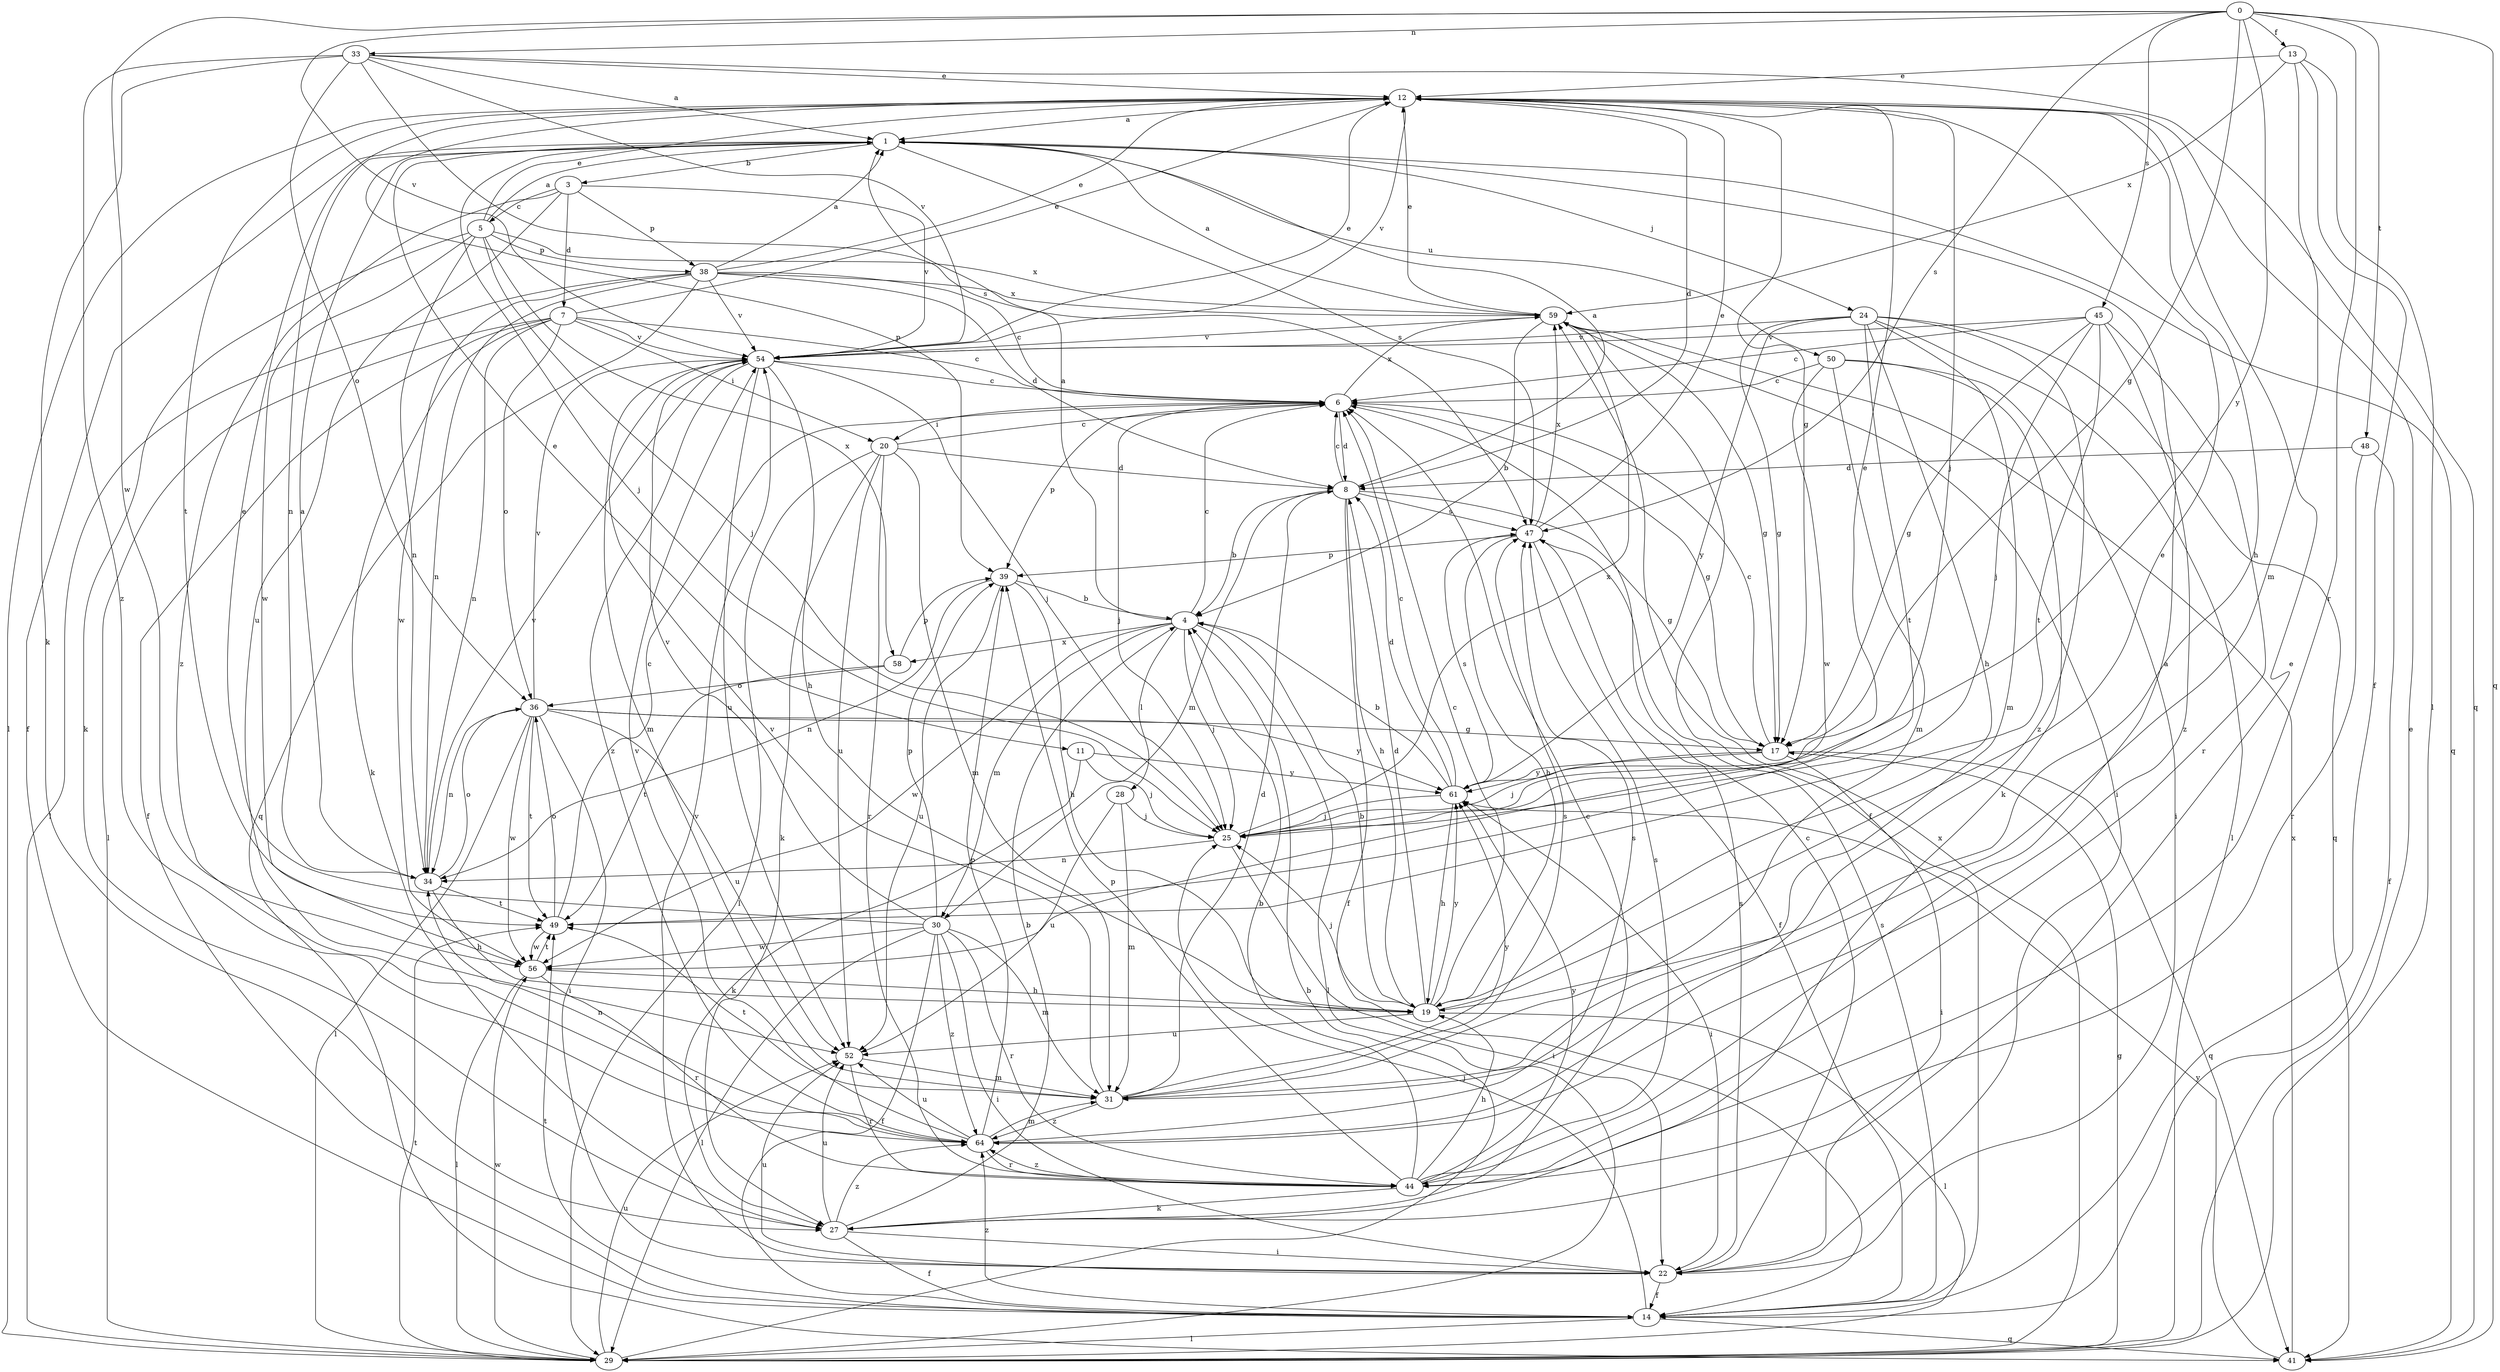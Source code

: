 strict digraph  {
0;
1;
3;
4;
5;
6;
7;
8;
11;
12;
13;
14;
17;
19;
20;
22;
24;
25;
27;
28;
29;
30;
31;
33;
34;
36;
38;
39;
41;
44;
45;
47;
48;
49;
50;
52;
54;
56;
58;
59;
61;
64;
0 -> 13  [label=f];
0 -> 17  [label=g];
0 -> 33  [label=n];
0 -> 41  [label=q];
0 -> 44  [label=r];
0 -> 45  [label=s];
0 -> 47  [label=s];
0 -> 48  [label=t];
0 -> 54  [label=v];
0 -> 56  [label=w];
0 -> 61  [label=y];
1 -> 3  [label=b];
1 -> 11  [label=e];
1 -> 14  [label=f];
1 -> 24  [label=j];
1 -> 25  [label=j];
1 -> 34  [label=n];
1 -> 41  [label=q];
1 -> 47  [label=s];
1 -> 50  [label=u];
3 -> 5  [label=c];
3 -> 7  [label=d];
3 -> 38  [label=p];
3 -> 52  [label=u];
3 -> 54  [label=v];
3 -> 64  [label=z];
4 -> 1  [label=a];
4 -> 6  [label=c];
4 -> 25  [label=j];
4 -> 28  [label=l];
4 -> 29  [label=l];
4 -> 30  [label=m];
4 -> 56  [label=w];
4 -> 58  [label=x];
5 -> 1  [label=a];
5 -> 12  [label=e];
5 -> 25  [label=j];
5 -> 27  [label=k];
5 -> 34  [label=n];
5 -> 38  [label=p];
5 -> 56  [label=w];
5 -> 58  [label=x];
5 -> 59  [label=x];
6 -> 8  [label=d];
6 -> 17  [label=g];
6 -> 20  [label=i];
6 -> 25  [label=j];
6 -> 39  [label=p];
6 -> 59  [label=x];
7 -> 6  [label=c];
7 -> 12  [label=e];
7 -> 14  [label=f];
7 -> 20  [label=i];
7 -> 27  [label=k];
7 -> 29  [label=l];
7 -> 34  [label=n];
7 -> 36  [label=o];
7 -> 54  [label=v];
8 -> 1  [label=a];
8 -> 4  [label=b];
8 -> 6  [label=c];
8 -> 14  [label=f];
8 -> 17  [label=g];
8 -> 19  [label=h];
8 -> 30  [label=m];
8 -> 47  [label=s];
11 -> 25  [label=j];
11 -> 27  [label=k];
11 -> 61  [label=y];
12 -> 1  [label=a];
12 -> 8  [label=d];
12 -> 17  [label=g];
12 -> 19  [label=h];
12 -> 25  [label=j];
12 -> 29  [label=l];
12 -> 39  [label=p];
12 -> 49  [label=t];
12 -> 54  [label=v];
13 -> 12  [label=e];
13 -> 14  [label=f];
13 -> 29  [label=l];
13 -> 31  [label=m];
13 -> 59  [label=x];
14 -> 25  [label=j];
14 -> 29  [label=l];
14 -> 41  [label=q];
14 -> 47  [label=s];
14 -> 49  [label=t];
14 -> 64  [label=z];
17 -> 6  [label=c];
17 -> 22  [label=i];
17 -> 25  [label=j];
17 -> 41  [label=q];
17 -> 61  [label=y];
19 -> 4  [label=b];
19 -> 6  [label=c];
19 -> 8  [label=d];
19 -> 12  [label=e];
19 -> 25  [label=j];
19 -> 29  [label=l];
19 -> 52  [label=u];
19 -> 61  [label=y];
20 -> 6  [label=c];
20 -> 8  [label=d];
20 -> 27  [label=k];
20 -> 29  [label=l];
20 -> 31  [label=m];
20 -> 44  [label=r];
20 -> 52  [label=u];
22 -> 6  [label=c];
22 -> 14  [label=f];
22 -> 47  [label=s];
22 -> 52  [label=u];
22 -> 54  [label=v];
24 -> 17  [label=g];
24 -> 19  [label=h];
24 -> 29  [label=l];
24 -> 31  [label=m];
24 -> 41  [label=q];
24 -> 49  [label=t];
24 -> 54  [label=v];
24 -> 61  [label=y];
24 -> 64  [label=z];
25 -> 12  [label=e];
25 -> 22  [label=i];
25 -> 34  [label=n];
25 -> 59  [label=x];
27 -> 4  [label=b];
27 -> 6  [label=c];
27 -> 12  [label=e];
27 -> 14  [label=f];
27 -> 22  [label=i];
27 -> 52  [label=u];
27 -> 64  [label=z];
28 -> 25  [label=j];
28 -> 31  [label=m];
28 -> 52  [label=u];
29 -> 4  [label=b];
29 -> 12  [label=e];
29 -> 17  [label=g];
29 -> 49  [label=t];
29 -> 52  [label=u];
29 -> 56  [label=w];
29 -> 59  [label=x];
30 -> 12  [label=e];
30 -> 14  [label=f];
30 -> 22  [label=i];
30 -> 29  [label=l];
30 -> 31  [label=m];
30 -> 39  [label=p];
30 -> 44  [label=r];
30 -> 54  [label=v];
30 -> 56  [label=w];
30 -> 64  [label=z];
31 -> 8  [label=d];
31 -> 47  [label=s];
31 -> 49  [label=t];
31 -> 54  [label=v];
31 -> 61  [label=y];
31 -> 64  [label=z];
33 -> 1  [label=a];
33 -> 12  [label=e];
33 -> 27  [label=k];
33 -> 36  [label=o];
33 -> 41  [label=q];
33 -> 47  [label=s];
33 -> 54  [label=v];
33 -> 64  [label=z];
34 -> 1  [label=a];
34 -> 19  [label=h];
34 -> 36  [label=o];
34 -> 49  [label=t];
34 -> 54  [label=v];
36 -> 17  [label=g];
36 -> 22  [label=i];
36 -> 29  [label=l];
36 -> 34  [label=n];
36 -> 49  [label=t];
36 -> 52  [label=u];
36 -> 54  [label=v];
36 -> 56  [label=w];
36 -> 61  [label=y];
38 -> 1  [label=a];
38 -> 6  [label=c];
38 -> 8  [label=d];
38 -> 12  [label=e];
38 -> 29  [label=l];
38 -> 34  [label=n];
38 -> 41  [label=q];
38 -> 54  [label=v];
38 -> 56  [label=w];
38 -> 59  [label=x];
39 -> 4  [label=b];
39 -> 19  [label=h];
39 -> 34  [label=n];
39 -> 52  [label=u];
41 -> 59  [label=x];
41 -> 61  [label=y];
44 -> 1  [label=a];
44 -> 4  [label=b];
44 -> 19  [label=h];
44 -> 27  [label=k];
44 -> 39  [label=p];
44 -> 47  [label=s];
44 -> 61  [label=y];
44 -> 64  [label=z];
45 -> 6  [label=c];
45 -> 17  [label=g];
45 -> 25  [label=j];
45 -> 44  [label=r];
45 -> 49  [label=t];
45 -> 54  [label=v];
45 -> 64  [label=z];
47 -> 12  [label=e];
47 -> 14  [label=f];
47 -> 19  [label=h];
47 -> 39  [label=p];
47 -> 59  [label=x];
48 -> 8  [label=d];
48 -> 14  [label=f];
48 -> 44  [label=r];
49 -> 6  [label=c];
49 -> 36  [label=o];
49 -> 56  [label=w];
50 -> 6  [label=c];
50 -> 22  [label=i];
50 -> 27  [label=k];
50 -> 31  [label=m];
50 -> 56  [label=w];
52 -> 31  [label=m];
52 -> 44  [label=r];
54 -> 6  [label=c];
54 -> 12  [label=e];
54 -> 19  [label=h];
54 -> 25  [label=j];
54 -> 31  [label=m];
54 -> 52  [label=u];
54 -> 64  [label=z];
56 -> 19  [label=h];
56 -> 29  [label=l];
56 -> 44  [label=r];
56 -> 49  [label=t];
58 -> 36  [label=o];
58 -> 39  [label=p];
58 -> 49  [label=t];
59 -> 1  [label=a];
59 -> 4  [label=b];
59 -> 12  [label=e];
59 -> 14  [label=f];
59 -> 17  [label=g];
59 -> 22  [label=i];
59 -> 54  [label=v];
61 -> 4  [label=b];
61 -> 6  [label=c];
61 -> 8  [label=d];
61 -> 19  [label=h];
61 -> 22  [label=i];
61 -> 25  [label=j];
61 -> 47  [label=s];
64 -> 31  [label=m];
64 -> 34  [label=n];
64 -> 39  [label=p];
64 -> 44  [label=r];
64 -> 47  [label=s];
64 -> 52  [label=u];
64 -> 54  [label=v];
}
